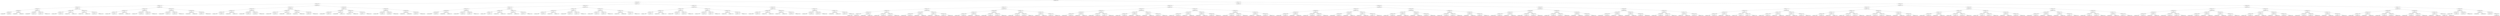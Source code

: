 digraph G{
1619034073 [label="Node{data=[4815, 4815]}"]
1619034073 -> 1808652004
1808652004 [label="Node{data=[3564, 3564]}"]
1808652004 -> 294832421
294832421 [label="Node{data=[2540, 2540]}"]
294832421 -> 1633375360
1633375360 [label="Node{data=[1327, 1327]}"]
1633375360 -> 38179269
38179269 [label="Node{data=[1005, 1005]}"]
38179269 -> 129572255
129572255 [label="Node{data=[997, 997]}"]
129572255 -> 6633388
6633388 [label="Node{data=[993, 993]}"]
6633388 -> 992054388
992054388 [label="Node{data=[991, 991]}"]
992054388 -> 232782444
232782444 [label="Node{data=[990, 990]}"]
992054388 -> 1120226221
1120226221 [label="Node{data=[992, 992]}"]
6633388 -> 1807010830
1807010830 [label="Node{data=[995, 995]}"]
1807010830 -> 1556201248
1556201248 [label="Node{data=[994, 994]}"]
1807010830 -> 775893582
775893582 [label="Node{data=[996, 996]}"]
129572255 -> 1188006919
1188006919 [label="Node{data=[1001, 1001]}"]
1188006919 -> 190245996
190245996 [label="Node{data=[999, 999]}"]
190245996 -> 1522494105
1522494105 [label="Node{data=[998, 998]}"]
190245996 -> 231055042
231055042 [label="Node{data=[1000, 1000]}"]
1188006919 -> 928023753
928023753 [label="Node{data=[1003, 1003]}"]
928023753 -> 198785987
198785987 [label="Node{data=[1002, 1002]}"]
928023753 -> 705913731
705913731 [label="Node{data=[1004, 1004]}"]
38179269 -> 184667021
184667021 [label="Node{data=[1013, 1013]}"]
184667021 -> 952393960
952393960 [label="Node{data=[1009, 1009]}"]
952393960 -> 2055291664
2055291664 [label="Node{data=[1007, 1007]}"]
2055291664 -> 1270823096
1270823096 [label="Node{data=[1006, 1006]}"]
2055291664 -> 1315426273
1315426273 [label="Node{data=[1008, 1008]}"]
952393960 -> 1438594533
1438594533 [label="Node{data=[1011, 1011]}"]
1438594533 -> 626423169
626423169 [label="Node{data=[1010, 1010]}"]
1438594533 -> 396288875
396288875 [label="Node{data=[1012, 1012]}"]
184667021 -> 1735802558
1735802558 [label="Node{data=[1049, 1049]}"]
1735802558 -> 1263153064
1263153064 [label="Node{data=[1015, 1015]}"]
1263153064 -> 1571205437
1571205437 [label="Node{data=[1014, 1014]}"]
1263153064 -> 1036227673
1036227673 [label="Node{data=[1048, 1048]}"]
1735802558 -> 1796660881
1796660881 [label="Node{data=[1051, 1051]}"]
1796660881 -> 1908116276
1908116276 [label="Node{data=[1050, 1050]}"]
1796660881 -> 427615079
427615079 [label="Node{data=[1062, 1062]}"]
1633375360 -> 943512909
943512909 [label="Node{data=[2524, 2524]}"]
943512909 -> 1694723725
1694723725 [label="Node{data=[2516, 2516]}"]
1694723725 -> 1221376818
1221376818 [label="Node{data=[2512, 2512]}"]
1221376818 -> 911548055
911548055 [label="Node{data=[1719, 1719]}"]
911548055 -> 1750956965
1750956965 [label="Node{data=[1551, 1551]}"]
911548055 -> 382998309
382998309 [label="Node{data=[2179, 2179]}"]
1221376818 -> 996944870
996944870 [label="Node{data=[2514, 2514]}"]
996944870 -> 626211770
626211770 [label="Node{data=[2513, 2513]}"]
996944870 -> 651226342
651226342 [label="Node{data=[2515, 2515]}"]
1694723725 -> 269204006
269204006 [label="Node{data=[2520, 2520]}"]
269204006 -> 1256358106
1256358106 [label="Node{data=[2518, 2518]}"]
1256358106 -> 1993403607
1993403607 [label="Node{data=[2517, 2517]}"]
1256358106 -> 1472633143
1472633143 [label="Node{data=[2519, 2519]}"]
269204006 -> 449954659
449954659 [label="Node{data=[2522, 2522]}"]
449954659 -> 1147888819
1147888819 [label="Node{data=[2521, 2521]}"]
449954659 -> 900505277
900505277 [label="Node{data=[2523, 2523]}"]
943512909 -> 1455466014
1455466014 [label="Node{data=[2532, 2532]}"]
1455466014 -> 1109306750
1109306750 [label="Node{data=[2528, 2528]}"]
1109306750 -> 1573848946
1573848946 [label="Node{data=[2526, 2526]}"]
1573848946 -> 205988608
205988608 [label="Node{data=[2525, 2525]}"]
1573848946 -> 1600427200
1600427200 [label="Node{data=[2527, 2527]}"]
1109306750 -> 1747367695
1747367695 [label="Node{data=[2530, 2530]}"]
1747367695 -> 1308088814
1308088814 [label="Node{data=[2529, 2529]}"]
1747367695 -> 2015210611
2015210611 [label="Node{data=[2531, 2531]}"]
1455466014 -> 61138212
61138212 [label="Node{data=[2536, 2536]}"]
61138212 -> 1583850640
1583850640 [label="Node{data=[2534, 2534]}"]
1583850640 -> 766258715
766258715 [label="Node{data=[2533, 2533]}"]
1583850640 -> 952590825
952590825 [label="Node{data=[2535, 2535]}"]
61138212 -> 485371408
485371408 [label="Node{data=[2538, 2538]}"]
485371408 -> 2135841337
2135841337 [label="Node{data=[2537, 2537]}"]
485371408 -> 870219581
870219581 [label="Node{data=[2539, 2539]}"]
294832421 -> 806721670
806721670 [label="Node{data=[2891, 2891]}"]
806721670 -> 1567010362
1567010362 [label="Node{data=[2875, 2875]}"]
1567010362 -> 1358215229
1358215229 [label="Node{data=[2548, 2548]}"]
1358215229 -> 269685385
269685385 [label="Node{data=[2544, 2544]}"]
269685385 -> 207514021
207514021 [label="Node{data=[2542, 2542]}"]
207514021 -> 1688277354
1688277354 [label="Node{data=[2541, 2541]}"]
207514021 -> 299989139
299989139 [label="Node{data=[2543, 2543]}"]
269685385 -> 435070844
435070844 [label="Node{data=[2546, 2546]}"]
435070844 -> 1719854757
1719854757 [label="Node{data=[2545, 2545]}"]
435070844 -> 180654430
180654430 [label="Node{data=[2547, 2547]}"]
1358215229 -> 284902773
284902773 [label="Node{data=[2552, 2552]}"]
284902773 -> 2093139281
2093139281 [label="Node{data=[2550, 2550]}"]
2093139281 -> 226800546
226800546 [label="Node{data=[2549, 2549]}"]
2093139281 -> 593792301
593792301 [label="Node{data=[2551, 2551]}"]
284902773 -> 1778300121
1778300121 [label="Node{data=[2554, 2554]}"]
1778300121 -> 58465530
58465530 [label="Node{data=[2553, 2553]}"]
1778300121 -> 734897812
734897812 [label="Node{data=[2555, 2555]}"]
1567010362 -> 751262501
751262501 [label="Node{data=[2883, 2883]}"]
751262501 -> 805530136
805530136 [label="Node{data=[2879, 2879]}"]
805530136 -> 1400585006
1400585006 [label="Node{data=[2877, 2877]}"]
1400585006 -> 356835027
356835027 [label="Node{data=[2876, 2876]}"]
1400585006 -> 63746349
63746349 [label="Node{data=[2878, 2878]}"]
805530136 -> 682907878
682907878 [label="Node{data=[2881, 2881]}"]
682907878 -> 572302485
572302485 [label="Node{data=[2880, 2880]}"]
682907878 -> 295519299
295519299 [label="Node{data=[2882, 2882]}"]
751262501 -> 2000603780
2000603780 [label="Node{data=[2887, 2887]}"]
2000603780 -> 2101862381
2101862381 [label="Node{data=[2885, 2885]}"]
2101862381 -> 976807132
976807132 [label="Node{data=[2884, 2884]}"]
2101862381 -> 1107034244
1107034244 [label="Node{data=[2886, 2886]}"]
2000603780 -> 1075284181
1075284181 [label="Node{data=[2889, 2889]}"]
1075284181 -> 65838989
65838989 [label="Node{data=[2888, 2888]}"]
1075284181 -> 2114950440
2114950440 [label="Node{data=[2890, 2890]}"]
806721670 -> 1599488589
1599488589 [label="Node{data=[2966, 2966]}"]
1599488589 -> 595273810
595273810 [label="Node{data=[2912, 2912]}"]
595273810 -> 1150081863
1150081863 [label="Node{data=[2908, 2908]}"]
1150081863 -> 1177067563
1177067563 [label="Node{data=[2906, 2906]}"]
1177067563 -> 721536649
721536649 [label="Node{data=[2905, 2905]}"]
1177067563 -> 1363296771
1363296771 [label="Node{data=[2907, 2907]}"]
1150081863 -> 1932983695
1932983695 [label="Node{data=[2910, 2910]}"]
1932983695 -> 1880891962
1880891962 [label="Node{data=[2909, 2909]}"]
1932983695 -> 1426888510
1426888510 [label="Node{data=[2911, 2911]}"]
595273810 -> 371037638
371037638 [label="Node{data=[2916, 2916]}"]
371037638 -> 1375979535
1375979535 [label="Node{data=[2914, 2914]}"]
1375979535 -> 1134505351
1134505351 [label="Node{data=[2913, 2913]}"]
1375979535 -> 1914435501
1914435501 [label="Node{data=[2915, 2915]}"]
371037638 -> 139653005
139653005 [label="Node{data=[2918, 2918]}"]
139653005 -> 1155337528
1155337528 [label="Node{data=[2917, 2917]}"]
139653005 -> 2123686705
2123686705 [label="Node{data=[2919, 2919]}"]
1599488589 -> 1402979793
1402979793 [label="Node{data=[3556, 3556]}"]
1402979793 -> 1286497960
1286497960 [label="Node{data=[3552, 3552]}"]
1286497960 -> 1622546120
1622546120 [label="Node{data=[3550, 3550]}"]
1622546120 -> 962784388
962784388 [label="Node{data=[3519, 3519]}"]
1622546120 -> 343803700
343803700 [label="Node{data=[3551, 3551]}"]
1286497960 -> 735754293
735754293 [label="Node{data=[3554, 3554]}"]
735754293 -> 2072701904
2072701904 [label="Node{data=[3553, 3553]}"]
735754293 -> 1428303593
1428303593 [label="Node{data=[3555, 3555]}"]
1402979793 -> 830592222
830592222 [label="Node{data=[3560, 3560]}"]
830592222 -> 1332009419
1332009419 [label="Node{data=[3558, 3558]}"]
1332009419 -> 1671200668
1671200668 [label="Node{data=[3557, 3557]}"]
1332009419 -> 655183968
655183968 [label="Node{data=[3559, 3559]}"]
830592222 -> 404051835
404051835 [label="Node{data=[3562, 3562]}"]
404051835 -> 1901494067
1901494067 [label="Node{data=[3561, 3561]}"]
404051835 -> 1899404826
1899404826 [label="Node{data=[3563, 3563]}"]
1808652004 -> 1022713356
1022713356 [label="Node{data=[4720, 4720]}"]
1022713356 -> 250177638
250177638 [label="Node{data=[4135, 4135]}"]
250177638 -> 1275339119
1275339119 [label="Node{data=[4119, 4119]}"]
1275339119 -> 159883451
159883451 [label="Node{data=[3572, 3572]}"]
159883451 -> 529832633
529832633 [label="Node{data=[3568, 3568]}"]
529832633 -> 1518037877
1518037877 [label="Node{data=[3566, 3566]}"]
1518037877 -> 924399116
924399116 [label="Node{data=[3565, 3565]}"]
1518037877 -> 61852204
61852204 [label="Node{data=[3567, 3567]}"]
529832633 -> 945150386
945150386 [label="Node{data=[3570, 3570]}"]
945150386 -> 972303630
972303630 [label="Node{data=[3569, 3569]}"]
945150386 -> 1201919338
1201919338 [label="Node{data=[3571, 3571]}"]
159883451 -> 975214872
975214872 [label="Node{data=[3576, 3576]}"]
975214872 -> 749625255
749625255 [label="Node{data=[3574, 3574]}"]
749625255 -> 883592033
883592033 [label="Node{data=[3573, 3573]}"]
749625255 -> 1836777499
1836777499 [label="Node{data=[3575, 3575]}"]
975214872 -> 1395502325
1395502325 [label="Node{data=[3685, 3685]}"]
1395502325 -> 228627024
228627024 [label="Node{data=[3577, 3577]}"]
1395502325 -> 1831989510
1831989510 [label="Node{data=[4118, 4118]}"]
1275339119 -> 1484738403
1484738403 [label="Node{data=[4127, 4127]}"]
1484738403 -> 1712003741
1712003741 [label="Node{data=[4123, 4123]}"]
1712003741 -> 1873815070
1873815070 [label="Node{data=[4121, 4121]}"]
1873815070 -> 225137455
225137455 [label="Node{data=[4120, 4120]}"]
1873815070 -> 793575862
793575862 [label="Node{data=[4122, 4122]}"]
1712003741 -> 288106800
288106800 [label="Node{data=[4125, 4125]}"]
288106800 -> 2135059933
2135059933 [label="Node{data=[4124, 4124]}"]
288106800 -> 686275377
686275377 [label="Node{data=[4126, 4126]}"]
1484738403 -> 1876971306
1876971306 [label="Node{data=[4131, 4131]}"]
1876971306 -> 527797839
527797839 [label="Node{data=[4129, 4129]}"]
527797839 -> 1932866809
1932866809 [label="Node{data=[4128, 4128]}"]
527797839 -> 1713252253
1713252253 [label="Node{data=[4130, 4130]}"]
1876971306 -> 199933291
199933291 [label="Node{data=[4133, 4133]}"]
199933291 -> 954097071
954097071 [label="Node{data=[4132, 4132]}"]
199933291 -> 1645618353
1645618353 [label="Node{data=[4134, 4134]}"]
250177638 -> 1965282721
1965282721 [label="Node{data=[4215, 4215]}"]
1965282721 -> 737947531
737947531 [label="Node{data=[4191, 4191]}"]
737947531 -> 1636121726
1636121726 [label="Node{data=[4139, 4139]}"]
1636121726 -> 853913427
853913427 [label="Node{data=[4137, 4137]}"]
853913427 -> 1501624947
1501624947 [label="Node{data=[4136, 4136]}"]
853913427 -> 332011199
332011199 [label="Node{data=[4138, 4138]}"]
1636121726 -> 1541717620
1541717620 [label="Node{data=[4141, 4141]}"]
1541717620 -> 1147411820
1147411820 [label="Node{data=[4140, 4140]}"]
1541717620 -> 451486961
451486961 [label="Node{data=[4142, 4142]}"]
737947531 -> 1507174141
1507174141 [label="Node{data=[4211, 4211]}"]
1507174141 -> 666678445
666678445 [label="Node{data=[4209, 4209]}"]
666678445 -> 1129796171
1129796171 [label="Node{data=[4208, 4208]}"]
666678445 -> 273295484
273295484 [label="Node{data=[4210, 4210]}"]
1507174141 -> 1692174022
1692174022 [label="Node{data=[4213, 4213]}"]
1692174022 -> 646401836
646401836 [label="Node{data=[4212, 4212]}"]
1692174022 -> 1597736125
1597736125 [label="Node{data=[4214, 4214]}"]
1965282721 -> 510873326
510873326 [label="Node{data=[4223, 4223]}"]
510873326 -> 504959312
504959312 [label="Node{data=[4219, 4219]}"]
504959312 -> 50058128
50058128 [label="Node{data=[4217, 4217]}"]
50058128 -> 23507230
23507230 [label="Node{data=[4216, 4216]}"]
50058128 -> 98995170
98995170 [label="Node{data=[4218, 4218]}"]
504959312 -> 1394842015
1394842015 [label="Node{data=[4221, 4221]}"]
1394842015 -> 253278008
253278008 [label="Node{data=[4220, 4220]}"]
1394842015 -> 1002572164
1002572164 [label="Node{data=[4222, 4222]}"]
510873326 -> 181025925
181025925 [label="Node{data=[4716, 4716]}"]
181025925 -> 1173009186
1173009186 [label="Node{data=[4225, 4225]}"]
1173009186 -> 251755984
251755984 [label="Node{data=[4224, 4224]}"]
1173009186 -> 606391197
606391197 [label="Node{data=[4656, 4656]}"]
181025925 -> 2136077704
2136077704 [label="Node{data=[4718, 4718]}"]
2136077704 -> 1873947363
1873947363 [label="Node{data=[4717, 4717]}"]
2136077704 -> 1809392952
1809392952 [label="Node{data=[4719, 4719]}"]
1022713356 -> 1772319741
1772319741 [label="Node{data=[4782, 4782]}"]
1772319741 -> 430847732
430847732 [label="Node{data=[4736, 4736]}"]
430847732 -> 1731588624
1731588624 [label="Node{data=[4728, 4728]}"]
1731588624 -> 1164442411
1164442411 [label="Node{data=[4724, 4724]}"]
1164442411 -> 925455585
925455585 [label="Node{data=[4722, 4722]}"]
925455585 -> 1608047974
1608047974 [label="Node{data=[4721, 4721]}"]
925455585 -> 389353983
389353983 [label="Node{data=[4723, 4723]}"]
1164442411 -> 1844518545
1844518545 [label="Node{data=[4726, 4726]}"]
1844518545 -> 268620178
268620178 [label="Node{data=[4725, 4725]}"]
1844518545 -> 153623833
153623833 [label="Node{data=[4727, 4727]}"]
1731588624 -> 917331754
917331754 [label="Node{data=[4732, 4732]}"]
917331754 -> 1405999864
1405999864 [label="Node{data=[4730, 4730]}"]
1405999864 -> 1438977874
1438977874 [label="Node{data=[4729, 4729]}"]
1405999864 -> 483135526
483135526 [label="Node{data=[4731, 4731]}"]
917331754 -> 1078220954
1078220954 [label="Node{data=[4734, 4734]}"]
1078220954 -> 2112049264
2112049264 [label="Node{data=[4733, 4733]}"]
1078220954 -> 2191105
2191105 [label="Node{data=[4735, 4735]}"]
430847732 -> 2089816579
2089816579 [label="Node{data=[4744, 4744]}"]
2089816579 -> 510793091
510793091 [label="Node{data=[4740, 4740]}"]
510793091 -> 2046142189
2046142189 [label="Node{data=[4738, 4738]}"]
2046142189 -> 1915193269
1915193269 [label="Node{data=[4737, 4737]}"]
2046142189 -> 249267192
249267192 [label="Node{data=[4739, 4739]}"]
510793091 -> 9126317
9126317 [label="Node{data=[4742, 4742]}"]
9126317 -> 1411206559
1411206559 [label="Node{data=[4741, 4741]}"]
9126317 -> 441021062
441021062 [label="Node{data=[4743, 4743]}"]
2089816579 -> 1222637172
1222637172 [label="Node{data=[4748, 4748]}"]
1222637172 -> 302207211
302207211 [label="Node{data=[4746, 4746]}"]
302207211 -> 751605377
751605377 [label="Node{data=[4745, 4745]}"]
302207211 -> 2101353692
2101353692 [label="Node{data=[4747, 4747]}"]
1222637172 -> 1251686742
1251686742 [label="Node{data=[4780, 4780]}"]
1251686742 -> 1108851942
1108851942 [label="Node{data=[4749, 4749]}"]
1251686742 -> 178737851
178737851 [label="Node{data=[4781, 4781]}"]
1772319741 -> 2013010383
2013010383 [label="Node{data=[4799, 4799]}"]
2013010383 -> 1681838063
1681838063 [label="Node{data=[4790, 4790]}"]
1681838063 -> 456240898
456240898 [label="Node{data=[4786, 4786]}"]
456240898 -> 733156437
733156437 [label="Node{data=[4784, 4784]}"]
733156437 -> 1008095885
1008095885 [label="Node{data=[4783, 4783]}"]
733156437 -> 776315735
776315735 [label="Node{data=[4785, 4785]}"]
456240898 -> 949637154
949637154 [label="Node{data=[4788, 4788]}"]
949637154 -> 196668120
196668120 [label="Node{data=[4787, 4787]}"]
949637154 -> 95699736
95699736 [label="Node{data=[4789, 4789]}"]
1681838063 -> 115869666
115869666 [label="Node{data=[4795, 4795]}"]
115869666 -> 1821989981
1821989981 [label="Node{data=[4793, 4793]}"]
1821989981 -> 540775740
540775740 [label="Node{data=[4791, 4791]}"]
1821989981 -> 120635040
120635040 [label="Node{data=[4794, 4794]}"]
115869666 -> 1101098675
1101098675 [label="Node{data=[4797, 4797]}"]
1101098675 -> 1736227182
1736227182 [label="Node{data=[4796, 4796]}"]
1101098675 -> 454185672
454185672 [label="Node{data=[4798, 4798]}"]
2013010383 -> 433404596
433404596 [label="Node{data=[4807, 4807]}"]
433404596 -> 1405815755
1405815755 [label="Node{data=[4803, 4803]}"]
1405815755 -> 1375633173
1375633173 [label="Node{data=[4801, 4801]}"]
1375633173 -> 1483994096
1483994096 [label="Node{data=[4800, 4800]}"]
1375633173 -> 1749250768
1749250768 [label="Node{data=[4802, 4802]}"]
1405815755 -> 1675471168
1675471168 [label="Node{data=[4805, 4805]}"]
1675471168 -> 1106863353
1106863353 [label="Node{data=[4804, 4804]}"]
1675471168 -> 106095429
106095429 [label="Node{data=[4806, 4806]}"]
433404596 -> 1970590893
1970590893 [label="Node{data=[4811, 4811]}"]
1970590893 -> 2079188202
2079188202 [label="Node{data=[4809, 4809]}"]
2079188202 -> 1899600322
1899600322 [label="Node{data=[4808, 4808]}"]
2079188202 -> 1616909419
1616909419 [label="Node{data=[4810, 4810]}"]
1970590893 -> 862090614
862090614 [label="Node{data=[4813, 4813]}"]
862090614 -> 666639684
666639684 [label="Node{data=[4812, 4812]}"]
862090614 -> 452360184
452360184 [label="Node{data=[4814, 4814]}"]
1619034073 -> 2052455297
2052455297 [label="Node{data=[7461, 7461]}"]
2052455297 -> 1513945208
1513945208 [label="Node{data=[5248, 5248]}"]
1513945208 -> 489523270
489523270 [label="Node{data=[4879, 4879]}"]
489523270 -> 885876140
885876140 [label="Node{data=[4847, 4847]}"]
885876140 -> 1636899143
1636899143 [label="Node{data=[4831, 4831]}"]
1636899143 -> 1548993077
1548993077 [label="Node{data=[4823, 4823]}"]
1548993077 -> 768413249
768413249 [label="Node{data=[4819, 4819]}"]
768413249 -> 1920134737
1920134737 [label="Node{data=[4817, 4817]}"]
1920134737 -> 457218681
457218681 [label="Node{data=[4816, 4816]}"]
1920134737 -> 1497411918
1497411918 [label="Node{data=[4818, 4818]}"]
768413249 -> 481952545
481952545 [label="Node{data=[4821, 4821]}"]
481952545 -> 2036295297
2036295297 [label="Node{data=[4820, 4820]}"]
481952545 -> 1725151361
1725151361 [label="Node{data=[4822, 4822]}"]
1548993077 -> 977645524
977645524 [label="Node{data=[4827, 4827]}"]
977645524 -> 1982468278
1982468278 [label="Node{data=[4825, 4825]}"]
1982468278 -> 1950555036
1950555036 [label="Node{data=[4824, 4824]}"]
1982468278 -> 254784037
254784037 [label="Node{data=[4826, 4826]}"]
977645524 -> 411272987
411272987 [label="Node{data=[4829, 4829]}"]
411272987 -> 1040882461
1040882461 [label="Node{data=[4828, 4828]}"]
411272987 -> 1392109755
1392109755 [label="Node{data=[4830, 4830]}"]
1636899143 -> 540399195
540399195 [label="Node{data=[4839, 4839]}"]
540399195 -> 604644889
604644889 [label="Node{data=[4835, 4835]}"]
604644889 -> 1311933430
1311933430 [label="Node{data=[4833, 4833]}"]
1311933430 -> 1402148539
1402148539 [label="Node{data=[4832, 4832]}"]
1311933430 -> 1562019228
1562019228 [label="Node{data=[4834, 4834]}"]
604644889 -> 676678344
676678344 [label="Node{data=[4837, 4837]}"]
676678344 -> 1914847495
1914847495 [label="Node{data=[4836, 4836]}"]
676678344 -> 961525558
961525558 [label="Node{data=[4838, 4838]}"]
540399195 -> 812708838
812708838 [label="Node{data=[4843, 4843]}"]
812708838 -> 846326826
846326826 [label="Node{data=[4841, 4841]}"]
846326826 -> 1388030234
1388030234 [label="Node{data=[4840, 4840]}"]
846326826 -> 378098300
378098300 [label="Node{data=[4842, 4842]}"]
812708838 -> 558984328
558984328 [label="Node{data=[4845, 4845]}"]
558984328 -> 477942836
477942836 [label="Node{data=[4844, 4844]}"]
558984328 -> 318787032
318787032 [label="Node{data=[4846, 4846]}"]
885876140 -> 1338435446
1338435446 [label="Node{data=[4863, 4863]}"]
1338435446 -> 1708779306
1708779306 [label="Node{data=[4855, 4855]}"]
1708779306 -> 528372433
528372433 [label="Node{data=[4851, 4851]}"]
528372433 -> 234988139
234988139 [label="Node{data=[4849, 4849]}"]
234988139 -> 1979980170
1979980170 [label="Node{data=[4848, 4848]}"]
234988139 -> 1557020887
1557020887 [label="Node{data=[4850, 4850]}"]
528372433 -> 827029829
827029829 [label="Node{data=[4853, 4853]}"]
827029829 -> 853186557
853186557 [label="Node{data=[4852, 4852]}"]
827029829 -> 1682178149
1682178149 [label="Node{data=[4854, 4854]}"]
1708779306 -> 1252142274
1252142274 [label="Node{data=[4859, 4859]}"]
1252142274 -> 541713794
541713794 [label="Node{data=[4857, 4857]}"]
541713794 -> 1179314953
1179314953 [label="Node{data=[4856, 4856]}"]
541713794 -> 46767245
46767245 [label="Node{data=[4858, 4858]}"]
1252142274 -> 1507222570
1507222570 [label="Node{data=[4861, 4861]}"]
1507222570 -> 912060263
912060263 [label="Node{data=[4860, 4860]}"]
1507222570 -> 668948486
668948486 [label="Node{data=[4862, 4862]}"]
1338435446 -> 1773966724
1773966724 [label="Node{data=[4871, 4871]}"]
1773966724 -> 52513709
52513709 [label="Node{data=[4867, 4867]}"]
52513709 -> 1389865849
1389865849 [label="Node{data=[4865, 4865]}"]
1389865849 -> 261477965
261477965 [label="Node{data=[4864, 4864]}"]
1389865849 -> 42496654
42496654 [label="Node{data=[4866, 4866]}"]
52513709 -> 192752977
192752977 [label="Node{data=[4869, 4869]}"]
192752977 -> 1679741732
1679741732 [label="Node{data=[4868, 4868]}"]
192752977 -> 1167607380
1167607380 [label="Node{data=[4870, 4870]}"]
1773966724 -> 80035947
80035947 [label="Node{data=[4875, 4875]}"]
80035947 -> 1722868231
1722868231 [label="Node{data=[4873, 4873]}"]
1722868231 -> 1957005830
1957005830 [label="Node{data=[4872, 4872]}"]
1722868231 -> 1929955360
1929955360 [label="Node{data=[4874, 4874]}"]
80035947 -> 1566578738
1566578738 [label="Node{data=[4877, 4877]}"]
1566578738 -> 1017215299
1017215299 [label="Node{data=[4876, 4876]}"]
1566578738 -> 1678516587
1678516587 [label="Node{data=[4878, 4878]}"]
489523270 -> 1366342658
1366342658 [label="Node{data=[5216, 5216]}"]
1366342658 -> 202149782
202149782 [label="Node{data=[5200, 5200]}"]
202149782 -> 1003521077
1003521077 [label="Node{data=[5192, 5192]}"]
1003521077 -> 1045622109
1045622109 [label="Node{data=[5099, 5099]}"]
1045622109 -> 1788270137
1788270137 [label="Node{data=[4881, 4881]}"]
1788270137 -> 42898626
42898626 [label="Node{data=[4880, 4880]}"]
1788270137 -> 1027623306
1027623306 [label="Node{data=[4882, 4882]}"]
1045622109 -> 349270906
349270906 [label="Node{data=[5190, 5190]}"]
349270906 -> 1210734791
1210734791 [label="Node{data=[5109, 5109]}"]
349270906 -> 1047854468
1047854468 [label="Node{data=[5191, 5191]}"]
1003521077 -> 21491673
21491673 [label="Node{data=[5196, 5196]}"]
21491673 -> 504497704
504497704 [label="Node{data=[5194, 5194]}"]
504497704 -> 82086221
82086221 [label="Node{data=[5193, 5193]}"]
504497704 -> 501599368
501599368 [label="Node{data=[5195, 5195]}"]
21491673 -> 602063306
602063306 [label="Node{data=[5198, 5198]}"]
602063306 -> 760197336
760197336 [label="Node{data=[5197, 5197]}"]
602063306 -> 230816477
230816477 [label="Node{data=[5199, 5199]}"]
202149782 -> 1056175713
1056175713 [label="Node{data=[5208, 5208]}"]
1056175713 -> 195730660
195730660 [label="Node{data=[5204, 5204]}"]
195730660 -> 1530078265
1530078265 [label="Node{data=[5202, 5202]}"]
1530078265 -> 1495673488
1495673488 [label="Node{data=[5201, 5201]}"]
1530078265 -> 2017959723
2017959723 [label="Node{data=[5203, 5203]}"]
195730660 -> 659906939
659906939 [label="Node{data=[5206, 5206]}"]
659906939 -> 1703254852
1703254852 [label="Node{data=[5205, 5205]}"]
659906939 -> 228548558
228548558 [label="Node{data=[5207, 5207]}"]
1056175713 -> 1231370129
1231370129 [label="Node{data=[5212, 5212]}"]
1231370129 -> 1169672575
1169672575 [label="Node{data=[5210, 5210]}"]
1169672575 -> 203498806
203498806 [label="Node{data=[5209, 5209]}"]
1169672575 -> 2067233363
2067233363 [label="Node{data=[5211, 5211]}"]
1231370129 -> 453903131
453903131 [label="Node{data=[5214, 5214]}"]
453903131 -> 1611255092
1611255092 [label="Node{data=[5213, 5213]}"]
453903131 -> 1703169174
1703169174 [label="Node{data=[5215, 5215]}"]
1366342658 -> 622938007
622938007 [label="Node{data=[5232, 5232]}"]
622938007 -> 1314688755
1314688755 [label="Node{data=[5224, 5224]}"]
1314688755 -> 1620216417
1620216417 [label="Node{data=[5220, 5220]}"]
1620216417 -> 657820185
657820185 [label="Node{data=[5218, 5218]}"]
657820185 -> 134708375
134708375 [label="Node{data=[5217, 5217]}"]
657820185 -> 579227762
579227762 [label="Node{data=[5219, 5219]}"]
1620216417 -> 1446188993
1446188993 [label="Node{data=[5222, 5222]}"]
1446188993 -> 1566390876
1566390876 [label="Node{data=[5221, 5221]}"]
1446188993 -> 1846351524
1846351524 [label="Node{data=[5223, 5223]}"]
1314688755 -> 2115555031
2115555031 [label="Node{data=[5228, 5228]}"]
2115555031 -> 811287498
811287498 [label="Node{data=[5226, 5226]}"]
811287498 -> 73404487
73404487 [label="Node{data=[5225, 5225]}"]
811287498 -> 39751257
39751257 [label="Node{data=[5227, 5227]}"]
2115555031 -> 973641395
973641395 [label="Node{data=[5230, 5230]}"]
973641395 -> 1353172779
1353172779 [label="Node{data=[5229, 5229]}"]
973641395 -> 1421940560
1421940560 [label="Node{data=[5231, 5231]}"]
622938007 -> 572225495
572225495 [label="Node{data=[5240, 5240]}"]
572225495 -> 1557712937
1557712937 [label="Node{data=[5236, 5236]}"]
1557712937 -> 849922566
849922566 [label="Node{data=[5234, 5234]}"]
849922566 -> 1854873748
1854873748 [label="Node{data=[5233, 5233]}"]
849922566 -> 391333725
391333725 [label="Node{data=[5235, 5235]}"]
1557712937 -> 219186182
219186182 [label="Node{data=[5238, 5238]}"]
219186182 -> 2040301400
2040301400 [label="Node{data=[5237, 5237]}"]
219186182 -> 1845527423
1845527423 [label="Node{data=[5239, 5239]}"]
572225495 -> 1675905101
1675905101 [label="Node{data=[5244, 5244]}"]
1675905101 -> 1784533123
1784533123 [label="Node{data=[5242, 5242]}"]
1784533123 -> 2003188951
2003188951 [label="Node{data=[5241, 5241]}"]
1784533123 -> 488063551
488063551 [label="Node{data=[5243, 5243]}"]
1675905101 -> 1550899184
1550899184 [label="Node{data=[5246, 5246]}"]
1550899184 -> 1479396661
1479396661 [label="Node{data=[5245, 5245]}"]
1550899184 -> 510382691
510382691 [label="Node{data=[5247, 5247]}"]
1513945208 -> 961178923
961178923 [label="Node{data=[5312, 5312]}"]
961178923 -> 1667232421
1667232421 [label="Node{data=[5280, 5280]}"]
1667232421 -> 1437454238
1437454238 [label="Node{data=[5264, 5264]}"]
1437454238 -> 353761154
353761154 [label="Node{data=[5256, 5256]}"]
353761154 -> 2136793918
2136793918 [label="Node{data=[5252, 5252]}"]
2136793918 -> 1670053034
1670053034 [label="Node{data=[5250, 5250]}"]
1670053034 -> 1482694266
1482694266 [label="Node{data=[5249, 5249]}"]
1670053034 -> 1651727123
1651727123 [label="Node{data=[5251, 5251]}"]
2136793918 -> 2058228080
2058228080 [label="Node{data=[5254, 5254]}"]
2058228080 -> 1324735779
1324735779 [label="Node{data=[5253, 5253]}"]
2058228080 -> 373197129
373197129 [label="Node{data=[5255, 5255]}"]
353761154 -> 1861083998
1861083998 [label="Node{data=[5260, 5260]}"]
1861083998 -> 1690458722
1690458722 [label="Node{data=[5258, 5258]}"]
1690458722 -> 71208732
71208732 [label="Node{data=[5257, 5257]}"]
1690458722 -> 1722296851
1722296851 [label="Node{data=[5259, 5259]}"]
1861083998 -> 1734263435
1734263435 [label="Node{data=[5262, 5262]}"]
1734263435 -> 288986440
288986440 [label="Node{data=[5261, 5261]}"]
1734263435 -> 1628421660
1628421660 [label="Node{data=[5263, 5263]}"]
1437454238 -> 1188100252
1188100252 [label="Node{data=[5272, 5272]}"]
1188100252 -> 1460346967
1460346967 [label="Node{data=[5268, 5268]}"]
1460346967 -> 172325931
172325931 [label="Node{data=[5266, 5266]}"]
172325931 -> 380034081
380034081 [label="Node{data=[5265, 5265]}"]
172325931 -> 1467208305
1467208305 [label="Node{data=[5267, 5267]}"]
1460346967 -> 1509185872
1509185872 [label="Node{data=[5270, 5270]}"]
1509185872 -> 2020725345
2020725345 [label="Node{data=[5269, 5269]}"]
1509185872 -> 1477856922
1477856922 [label="Node{data=[5271, 5271]}"]
1188100252 -> 297795507
297795507 [label="Node{data=[5276, 5276]}"]
297795507 -> 1786386957
1786386957 [label="Node{data=[5274, 5274]}"]
1786386957 -> 476987385
476987385 [label="Node{data=[5273, 5273]}"]
1786386957 -> 1994834032
1994834032 [label="Node{data=[5275, 5275]}"]
297795507 -> 407567224
407567224 [label="Node{data=[5278, 5278]}"]
407567224 -> 584720398
584720398 [label="Node{data=[5277, 5277]}"]
407567224 -> 1327907419
1327907419 [label="Node{data=[5279, 5279]}"]
1667232421 -> 251915919
251915919 [label="Node{data=[5296, 5296]}"]
251915919 -> 1088247084
1088247084 [label="Node{data=[5288, 5288]}"]
1088247084 -> 871679849
871679849 [label="Node{data=[5284, 5284]}"]
871679849 -> 1321037782
1321037782 [label="Node{data=[5282, 5282]}"]
1321037782 -> 1582991128
1582991128 [label="Node{data=[5281, 5281]}"]
1321037782 -> 1946475978
1946475978 [label="Node{data=[5283, 5283]}"]
871679849 -> 1633584044
1633584044 [label="Node{data=[5286, 5286]}"]
1633584044 -> 1144558478
1144558478 [label="Node{data=[5285, 5285]}"]
1633584044 -> 1313910358
1313910358 [label="Node{data=[5287, 5287]}"]
1088247084 -> 476631259
476631259 [label="Node{data=[5292, 5292]}"]
476631259 -> 163476249
163476249 [label="Node{data=[5290, 5290]}"]
163476249 -> 152708419
152708419 [label="Node{data=[5289, 5289]}"]
163476249 -> 1114834984
1114834984 [label="Node{data=[5291, 5291]}"]
476631259 -> 415758005
415758005 [label="Node{data=[5294, 5294]}"]
415758005 -> 1654355983
1654355983 [label="Node{data=[5293, 5293]}"]
415758005 -> 989030690
989030690 [label="Node{data=[5295, 5295]}"]
251915919 -> 1620771868
1620771868 [label="Node{data=[5304, 5304]}"]
1620771868 -> 1196307684
1196307684 [label="Node{data=[5300, 5300]}"]
1196307684 -> 2116839170
2116839170 [label="Node{data=[5298, 5298]}"]
2116839170 -> 1605872540
1605872540 [label="Node{data=[5297, 5297]}"]
2116839170 -> 1731526546
1731526546 [label="Node{data=[5299, 5299]}"]
1196307684 -> 1374359172
1374359172 [label="Node{data=[5302, 5302]}"]
1374359172 -> 1289906124
1289906124 [label="Node{data=[5301, 5301]}"]
1374359172 -> 787205767
787205767 [label="Node{data=[5303, 5303]}"]
1620771868 -> 1860402343
1860402343 [label="Node{data=[5308, 5308]}"]
1860402343 -> 1735770321
1735770321 [label="Node{data=[5306, 5306]}"]
1735770321 -> 955652084
955652084 [label="Node{data=[5305, 5305]}"]
1735770321 -> 1218017691
1218017691 [label="Node{data=[5307, 5307]}"]
1860402343 -> 1038754411
1038754411 [label="Node{data=[5310, 5310]}"]
1038754411 -> 1951403599
1951403599 [label="Node{data=[5309, 5309]}"]
1038754411 -> 2089942662
2089942662 [label="Node{data=[5311, 5311]}"]
961178923 -> 2143753518
2143753518 [label="Node{data=[5942, 5942]}"]
2143753518 -> 332564935
332564935 [label="Node{data=[5926, 5926]}"]
332564935 -> 1728372612
1728372612 [label="Node{data=[5859, 5859]}"]
1728372612 -> 336750636
336750636 [label="Node{data=[5316, 5316]}"]
336750636 -> 1404793317
1404793317 [label="Node{data=[5314, 5314]}"]
1404793317 -> 1419794148
1419794148 [label="Node{data=[5313, 5313]}"]
1404793317 -> 362367755
362367755 [label="Node{data=[5315, 5315]}"]
336750636 -> 315429532
315429532 [label="Node{data=[5406, 5406]}"]
315429532 -> 443645305
443645305 [label="Node{data=[5318, 5318]}"]
315429532 -> 1286606757
1286606757 [label="Node{data=[5736, 5736]}"]
1728372612 -> 330224683
330224683 [label="Node{data=[5922, 5922]}"]
330224683 -> 1770876208
1770876208 [label="Node{data=[5920, 5920]}"]
1770876208 -> 2013683661
2013683661 [label="Node{data=[5919, 5919]}"]
1770876208 -> 872917583
872917583 [label="Node{data=[5921, 5921]}"]
330224683 -> 1374498664
1374498664 [label="Node{data=[5924, 5924]}"]
1374498664 -> 1401633928
1401633928 [label="Node{data=[5923, 5923]}"]
1374498664 -> 431618307
431618307 [label="Node{data=[5925, 5925]}"]
332564935 -> 283471273
283471273 [label="Node{data=[5934, 5934]}"]
283471273 -> 684426930
684426930 [label="Node{data=[5930, 5930]}"]
684426930 -> 581865567
581865567 [label="Node{data=[5928, 5928]}"]
581865567 -> 1955136744
1955136744 [label="Node{data=[5927, 5927]}"]
581865567 -> 1337632757
1337632757 [label="Node{data=[5929, 5929]}"]
684426930 -> 993023654
993023654 [label="Node{data=[5932, 5932]}"]
993023654 -> 1833567735
1833567735 [label="Node{data=[5931, 5931]}"]
993023654 -> 1373172466
1373172466 [label="Node{data=[5933, 5933]}"]
283471273 -> 1262969395
1262969395 [label="Node{data=[5938, 5938]}"]
1262969395 -> 1929091227
1929091227 [label="Node{data=[5936, 5936]}"]
1929091227 -> 1327718030
1327718030 [label="Node{data=[5935, 5935]}"]
1929091227 -> 1501199098
1501199098 [label="Node{data=[5937, 5937]}"]
1262969395 -> 702340380
702340380 [label="Node{data=[5940, 5940]}"]
702340380 -> 130922492
130922492 [label="Node{data=[5939, 5939]}"]
702340380 -> 1380933285
1380933285 [label="Node{data=[5941, 5941]}"]
2143753518 -> 1483228092
1483228092 [label="Node{data=[6366, 6366]}"]
1483228092 -> 387137936
387137936 [label="Node{data=[6358, 6358]}"]
387137936 -> 2106287833
2106287833 [label="Node{data=[5946, 5946]}"]
2106287833 -> 1436136891
1436136891 [label="Node{data=[5944, 5944]}"]
1436136891 -> 1341548823
1341548823 [label="Node{data=[5943, 5943]}"]
1436136891 -> 1113898680
1113898680 [label="Node{data=[5945, 5945]}"]
2106287833 -> 1686091139
1686091139 [label="Node{data=[5983, 5983]}"]
1686091139 -> 2094260442
2094260442 [label="Node{data=[5947, 5947]}"]
1686091139 -> 9539718
9539718 [label="Node{data=[6357, 6357]}"]
387137936 -> 1743224658
1743224658 [label="Node{data=[6362, 6362]}"]
1743224658 -> 2125274496
2125274496 [label="Node{data=[6360, 6360]}"]
2125274496 -> 488372159
488372159 [label="Node{data=[6359, 6359]}"]
2125274496 -> 293749050
293749050 [label="Node{data=[6361, 6361]}"]
1743224658 -> 1296277943
1296277943 [label="Node{data=[6364, 6364]}"]
1296277943 -> 1528099970
1528099970 [label="Node{data=[6363, 6363]}"]
1296277943 -> 426792528
426792528 [label="Node{data=[6365, 6365]}"]
1483228092 -> 444096469
444096469 [label="Node{data=[7453, 7453]}"]
444096469 -> 1248201524
1248201524 [label="Node{data=[6370, 6370]}"]
1248201524 -> 908744222
908744222 [label="Node{data=[6368, 6368]}"]
908744222 -> 770921565
770921565 [label="Node{data=[6367, 6367]}"]
908744222 -> 1974284481
1974284481 [label="Node{data=[6369, 6369]}"]
1248201524 -> 266906347
266906347 [label="Node{data=[7451, 7451]}"]
266906347 -> 1805031342
1805031342 [label="Node{data=[6371, 6371]}"]
266906347 -> 1559258941
1559258941 [label="Node{data=[7452, 7452]}"]
444096469 -> 1086811994
1086811994 [label="Node{data=[7457, 7457]}"]
1086811994 -> 171063899
171063899 [label="Node{data=[7455, 7455]}"]
171063899 -> 1430710100
1430710100 [label="Node{data=[7454, 7454]}"]
171063899 -> 181451598
181451598 [label="Node{data=[7456, 7456]}"]
1086811994 -> 1905699057
1905699057 [label="Node{data=[7459, 7459]}"]
1905699057 -> 1785570426
1785570426 [label="Node{data=[7458, 7458]}"]
1905699057 -> 150180388
150180388 [label="Node{data=[7460, 7460]}"]
2052455297 -> 133579455
133579455 [label="Node{data=[9181, 9181]}"]
133579455 -> 1138992016
1138992016 [label="Node{data=[7874, 7874]}"]
1138992016 -> 1152029154
1152029154 [label="Node{data=[7493, 7493]}"]
1152029154 -> 1356614113
1356614113 [label="Node{data=[7477, 7477]}"]
1356614113 -> 1695161087
1695161087 [label="Node{data=[7469, 7469]}"]
1695161087 -> 1001114349
1001114349 [label="Node{data=[7465, 7465]}"]
1001114349 -> 731802107
731802107 [label="Node{data=[7463, 7463]}"]
731802107 -> 431996456
431996456 [label="Node{data=[7462, 7462]}"]
731802107 -> 743936514
743936514 [label="Node{data=[7464, 7464]}"]
1001114349 -> 1238292935
1238292935 [label="Node{data=[7467, 7467]}"]
1238292935 -> 298295476
298295476 [label="Node{data=[7466, 7466]}"]
1238292935 -> 1978471002
1978471002 [label="Node{data=[7468, 7468]}"]
1695161087 -> 1698322791
1698322791 [label="Node{data=[7473, 7473]}"]
1698322791 -> 1518712038
1518712038 [label="Node{data=[7471, 7471]}"]
1518712038 -> 1986751746
1986751746 [label="Node{data=[7470, 7470]}"]
1518712038 -> 1795804759
1795804759 [label="Node{data=[7472, 7472]}"]
1698322791 -> 1548698416
1548698416 [label="Node{data=[7475, 7475]}"]
1548698416 -> 731573979
731573979 [label="Node{data=[7474, 7474]}"]
1548698416 -> 104105431
104105431 [label="Node{data=[7476, 7476]}"]
1356614113 -> 602572848
602572848 [label="Node{data=[7485, 7485]}"]
602572848 -> 93981118
93981118 [label="Node{data=[7481, 7481]}"]
93981118 -> 2030748640
2030748640 [label="Node{data=[7479, 7479]}"]
2030748640 -> 1538456363
1538456363 [label="Node{data=[7478, 7478]}"]
2030748640 -> 753816421
753816421 [label="Node{data=[7480, 7480]}"]
93981118 -> 2037147839
2037147839 [label="Node{data=[7483, 7483]}"]
2037147839 -> 1456906673
1456906673 [label="Node{data=[7482, 7482]}"]
2037147839 -> 443638755
443638755 [label="Node{data=[7484, 7484]}"]
602572848 -> 1155169971
1155169971 [label="Node{data=[7489, 7489]}"]
1155169971 -> 1583992583
1583992583 [label="Node{data=[7487, 7487]}"]
1583992583 -> 1028728402
1028728402 [label="Node{data=[7486, 7486]}"]
1583992583 -> 741225568
741225568 [label="Node{data=[7488, 7488]}"]
1155169971 -> 999749808
999749808 [label="Node{data=[7491, 7491]}"]
999749808 -> 722929970
722929970 [label="Node{data=[7490, 7490]}"]
999749808 -> 532732340
532732340 [label="Node{data=[7492, 7492]}"]
1152029154 -> 1108374296
1108374296 [label="Node{data=[7646, 7646]}"]
1108374296 -> 1313816722
1313816722 [label="Node{data=[7512, 7512]}"]
1313816722 -> 1568841456
1568841456 [label="Node{data=[7497, 7497]}"]
1568841456 -> 1142350221
1142350221 [label="Node{data=[7495, 7495]}"]
1142350221 -> 98550436
98550436 [label="Node{data=[7494, 7494]}"]
1142350221 -> 824199517
824199517 [label="Node{data=[7496, 7496]}"]
1568841456 -> 2015110295
2015110295 [label="Node{data=[7510, 7510]}"]
2015110295 -> 192264336
192264336 [label="Node{data=[7498, 7498]}"]
2015110295 -> 1891930552
1891930552 [label="Node{data=[7511, 7511]}"]
1313816722 -> 1134384220
1134384220 [label="Node{data=[7642, 7642]}"]
1134384220 -> 1513945124
1513945124 [label="Node{data=[7628, 7628]}"]
1513945124 -> 2083220171
2083220171 [label="Node{data=[7577, 7577]}"]
1513945124 -> 674659751
674659751 [label="Node{data=[7641, 7641]}"]
1134384220 -> 27325257
27325257 [label="Node{data=[7644, 7644]}"]
27325257 -> 1012975233
1012975233 [label="Node{data=[7643, 7643]}"]
27325257 -> 456826612
456826612 [label="Node{data=[7645, 7645]}"]
1108374296 -> 8000369
8000369 [label="Node{data=[7654, 7654]}"]
8000369 -> 113676940
113676940 [label="Node{data=[7650, 7650]}"]
113676940 -> 1009260571
1009260571 [label="Node{data=[7648, 7648]}"]
1009260571 -> 1940581460
1940581460 [label="Node{data=[7647, 7647]}"]
1009260571 -> 597399755
597399755 [label="Node{data=[7649, 7649]}"]
113676940 -> 293285062
293285062 [label="Node{data=[7652, 7652]}"]
293285062 -> 1844381234
1844381234 [label="Node{data=[7651, 7651]}"]
293285062 -> 1224970135
1224970135 [label="Node{data=[7653, 7653]}"]
8000369 -> 908139452
908139452 [label="Node{data=[7658, 7658]}"]
908139452 -> 2129927330
2129927330 [label="Node{data=[7656, 7656]}"]
2129927330 -> 1799310296
1799310296 [label="Node{data=[7655, 7655]}"]
2129927330 -> 1041571359
1041571359 [label="Node{data=[7657, 7657]}"]
908139452 -> 14093978
14093978 [label="Node{data=[7660, 7660]}"]
14093978 -> 1587020590
1587020590 [label="Node{data=[7659, 7659]}"]
14093978 -> 1340666542
1340666542 [label="Node{data=[7661, 7661]}"]
1138992016 -> 1495001258
1495001258 [label="Node{data=[7999, 7999]}"]
1495001258 -> 1635815117
1635815117 [label="Node{data=[7909, 7909]}"]
1635815117 -> 2132762784
2132762784 [label="Node{data=[7901, 7901]}"]
2132762784 -> 2011857007
2011857007 [label="Node{data=[7897, 7897]}"]
2011857007 -> 1907517568
1907517568 [label="Node{data=[7895, 7895]}"]
1907517568 -> 346125981
346125981 [label="Node{data=[7894, 7894]}"]
1907517568 -> 280960713
280960713 [label="Node{data=[7896, 7896]}"]
2011857007 -> 863313225
863313225 [label="Node{data=[7899, 7899]}"]
863313225 -> 1365349839
1365349839 [label="Node{data=[7898, 7898]}"]
863313225 -> 1324029152
1324029152 [label="Node{data=[7900, 7900]}"]
2132762784 -> 650777250
650777250 [label="Node{data=[7905, 7905]}"]
650777250 -> 1028574311
1028574311 [label="Node{data=[7903, 7903]}"]
1028574311 -> 1625094636
1625094636 [label="Node{data=[7902, 7902]}"]
1028574311 -> 1980153091
1980153091 [label="Node{data=[7904, 7904]}"]
650777250 -> 11529827
11529827 [label="Node{data=[7907, 7907]}"]
11529827 -> 1263085541
1263085541 [label="Node{data=[7906, 7906]}"]
11529827 -> 1281205497
1281205497 [label="Node{data=[7908, 7908]}"]
1635815117 -> 267445972
267445972 [label="Node{data=[7991, 7991]}"]
267445972 -> 1892928959
1892928959 [label="Node{data=[7913, 7913]}"]
1892928959 -> 1923590735
1923590735 [label="Node{data=[7911, 7911]}"]
1923590735 -> 1400677006
1400677006 [label="Node{data=[7910, 7910]}"]
1923590735 -> 1530013811
1530013811 [label="Node{data=[7912, 7912]}"]
1892928959 -> 904050847
904050847 [label="Node{data=[7915, 7915]}"]
904050847 -> 2061011390
2061011390 [label="Node{data=[7914, 7914]}"]
904050847 -> 1275477177
1275477177 [label="Node{data=[7990, 7990]}"]
267445972 -> 104719610
104719610 [label="Node{data=[7995, 7995]}"]
104719610 -> 649827042
649827042 [label="Node{data=[7993, 7993]}"]
649827042 -> 412121842
412121842 [label="Node{data=[7992, 7992]}"]
649827042 -> 1703837357
1703837357 [label="Node{data=[7994, 7994]}"]
104719610 -> 217930962
217930962 [label="Node{data=[7997, 7997]}"]
217930962 -> 1982591789
1982591789 [label="Node{data=[7996, 7996]}"]
217930962 -> 1836531952
1836531952 [label="Node{data=[7998, 7998]}"]
1495001258 -> 2065314021
2065314021 [label="Node{data=[8015, 8015]}"]
2065314021 -> 501741720
501741720 [label="Node{data=[8007, 8007]}"]
501741720 -> 888984210
888984210 [label="Node{data=[8003, 8003]}"]
888984210 -> 1675326525
1675326525 [label="Node{data=[8001, 8001]}"]
1675326525 -> 1231875515
1231875515 [label="Node{data=[8000, 8000]}"]
1675326525 -> 1802366774
1802366774 [label="Node{data=[8002, 8002]}"]
888984210 -> 962058379
962058379 [label="Node{data=[8005, 8005]}"]
962058379 -> 18163968
18163968 [label="Node{data=[8004, 8004]}"]
962058379 -> 800722348
800722348 [label="Node{data=[8006, 8006]}"]
501741720 -> 724190002
724190002 [label="Node{data=[8011, 8011]}"]
724190002 -> 750667100
750667100 [label="Node{data=[8009, 8009]}"]
750667100 -> 80422114
80422114 [label="Node{data=[8008, 8008]}"]
750667100 -> 2078510778
2078510778 [label="Node{data=[8010, 8010]}"]
724190002 -> 36266279
36266279 [label="Node{data=[8013, 8013]}"]
36266279 -> 1558397083
1558397083 [label="Node{data=[8012, 8012]}"]
36266279 -> 30573521
30573521 [label="Node{data=[8014, 8014]}"]
2065314021 -> 1713589007
1713589007 [label="Node{data=[8023, 8023]}"]
1713589007 -> 801783477
801783477 [label="Node{data=[8019, 8019]}"]
801783477 -> 1777030223
1777030223 [label="Node{data=[8017, 8017]}"]
1777030223 -> 2092080808
2092080808 [label="Node{data=[8016, 8016]}"]
1777030223 -> 11913474
11913474 [label="Node{data=[8018, 8018]}"]
801783477 -> 2121560119
2121560119 [label="Node{data=[8021, 8021]}"]
2121560119 -> 1292769946
1292769946 [label="Node{data=[8020, 8020]}"]
2121560119 -> 622955085
622955085 [label="Node{data=[8022, 8022]}"]
1713589007 -> 200452658
200452658 [label="Node{data=[9177, 9177]}"]
200452658 -> 1457166003
1457166003 [label="Node{data=[8951, 8951]}"]
1457166003 -> 1799199800
1799199800 [label="Node{data=[8338, 8338]}"]
1457166003 -> 1114050800
1114050800 [label="Node{data=[9176, 9176]}"]
200452658 -> 1549439412
1549439412 [label="Node{data=[9179, 9179]}"]
1549439412 -> 1580727170
1580727170 [label="Node{data=[9178, 9178]}"]
1549439412 -> 1508667424
1508667424 [label="Node{data=[9180, 9180]}"]
133579455 -> 603327357
603327357 [label="Node{data=[9245, 9245]}"]
603327357 -> 732559750
732559750 [label="Node{data=[9213, 9213]}"]
732559750 -> 1252261018
1252261018 [label="Node{data=[9197, 9197]}"]
1252261018 -> 1895102622
1895102622 [label="Node{data=[9189, 9189]}"]
1895102622 -> 1665837086
1665837086 [label="Node{data=[9185, 9185]}"]
1665837086 -> 122361912
122361912 [label="Node{data=[9183, 9183]}"]
122361912 -> 1389978471
1389978471 [label="Node{data=[9182, 9182]}"]
122361912 -> 96358826
96358826 [label="Node{data=[9184, 9184]}"]
1665837086 -> 855769947
855769947 [label="Node{data=[9187, 9187]}"]
855769947 -> 1817659355
1817659355 [label="Node{data=[9186, 9186]}"]
855769947 -> 1963774829
1963774829 [label="Node{data=[9188, 9188]}"]
1895102622 -> 46727015
46727015 [label="Node{data=[9193, 9193]}"]
46727015 -> 561200318
561200318 [label="Node{data=[9191, 9191]}"]
561200318 -> 2009915092
2009915092 [label="Node{data=[9190, 9190]}"]
561200318 -> 1690893563
1690893563 [label="Node{data=[9192, 9192]}"]
46727015 -> 566105282
566105282 [label="Node{data=[9195, 9195]}"]
566105282 -> 420502151
420502151 [label="Node{data=[9194, 9194]}"]
566105282 -> 138087695
138087695 [label="Node{data=[9196, 9196]}"]
1252261018 -> 733419479
733419479 [label="Node{data=[9205, 9205]}"]
733419479 -> 2063470183
2063470183 [label="Node{data=[9201, 9201]}"]
2063470183 -> 1629595613
1629595613 [label="Node{data=[9199, 9199]}"]
1629595613 -> 824348035
824348035 [label="Node{data=[9198, 9198]}"]
1629595613 -> 582495711
582495711 [label="Node{data=[9200, 9200]}"]
2063470183 -> 683639513
683639513 [label="Node{data=[9203, 9203]}"]
683639513 -> 1154275164
1154275164 [label="Node{data=[9202, 9202]}"]
683639513 -> 1638335699
1638335699 [label="Node{data=[9204, 9204]}"]
733419479 -> 34737133
34737133 [label="Node{data=[9209, 9209]}"]
34737133 -> 1450174524
1450174524 [label="Node{data=[9207, 9207]}"]
1450174524 -> 1950069658
1950069658 [label="Node{data=[9206, 9206]}"]
1450174524 -> 769896530
769896530 [label="Node{data=[9208, 9208]}"]
34737133 -> 1060932448
1060932448 [label="Node{data=[9211, 9211]}"]
1060932448 -> 381397683
381397683 [label="Node{data=[9210, 9210]}"]
1060932448 -> 1060469917
1060469917 [label="Node{data=[9212, 9212]}"]
732559750 -> 266611209
266611209 [label="Node{data=[9229, 9229]}"]
266611209 -> 1415104286
1415104286 [label="Node{data=[9221, 9221]}"]
1415104286 -> 536674580
536674580 [label="Node{data=[9217, 9217]}"]
536674580 -> 188241890
188241890 [label="Node{data=[9215, 9215]}"]
188241890 -> 631410926
631410926 [label="Node{data=[9214, 9214]}"]
188241890 -> 936432499
936432499 [label="Node{data=[9216, 9216]}"]
536674580 -> 1079152956
1079152956 [label="Node{data=[9219, 9219]}"]
1079152956 -> 161237395
161237395 [label="Node{data=[9218, 9218]}"]
1079152956 -> 940088750
940088750 [label="Node{data=[9220, 9220]}"]
1415104286 -> 158505623
158505623 [label="Node{data=[9225, 9225]}"]
158505623 -> 1576874484
1576874484 [label="Node{data=[9223, 9223]}"]
1576874484 -> 910572297
910572297 [label="Node{data=[9222, 9222]}"]
1576874484 -> 1256142210
1256142210 [label="Node{data=[9224, 9224]}"]
158505623 -> 1474607212
1474607212 [label="Node{data=[9227, 9227]}"]
1474607212 -> 1663189493
1663189493 [label="Node{data=[9226, 9226]}"]
1474607212 -> 1690018027
1690018027 [label="Node{data=[9228, 9228]}"]
266611209 -> 1467742939
1467742939 [label="Node{data=[9237, 9237]}"]
1467742939 -> 632168320
632168320 [label="Node{data=[9233, 9233]}"]
632168320 -> 1425202985
1425202985 [label="Node{data=[9231, 9231]}"]
1425202985 -> 1844941220
1844941220 [label="Node{data=[9230, 9230]}"]
1425202985 -> 1699873763
1699873763 [label="Node{data=[9232, 9232]}"]
632168320 -> 810898134
810898134 [label="Node{data=[9235, 9235]}"]
810898134 -> 1922881634
1922881634 [label="Node{data=[9234, 9234]}"]
810898134 -> 599203108
599203108 [label="Node{data=[9236, 9236]}"]
1467742939 -> 1452232618
1452232618 [label="Node{data=[9241, 9241]}"]
1452232618 -> 1280730191
1280730191 [label="Node{data=[9239, 9239]}"]
1280730191 -> 1486748271
1486748271 [label="Node{data=[9238, 9238]}"]
1280730191 -> 1129874021
1129874021 [label="Node{data=[9240, 9240]}"]
1452232618 -> 1871079355
1871079355 [label="Node{data=[9243, 9243]}"]
1871079355 -> 269287960
269287960 [label="Node{data=[9242, 9242]}"]
1871079355 -> 661970164
661970164 [label="Node{data=[9244, 9244]}"]
603327357 -> 548940245
548940245 [label="Node{data=[9277, 9277]}"]
548940245 -> 2086611398
2086611398 [label="Node{data=[9261, 9261]}"]
2086611398 -> 79362455
79362455 [label="Node{data=[9253, 9253]}"]
79362455 -> 86509192
86509192 [label="Node{data=[9249, 9249]}"]
86509192 -> 1681875321
1681875321 [label="Node{data=[9247, 9247]}"]
1681875321 -> 1638622497
1638622497 [label="Node{data=[9246, 9246]}"]
1681875321 -> 848187074
848187074 [label="Node{data=[9248, 9248]}"]
86509192 -> 2002190941
2002190941 [label="Node{data=[9251, 9251]}"]
2002190941 -> 1761382759
1761382759 [label="Node{data=[9250, 9250]}"]
2002190941 -> 1388602164
1388602164 [label="Node{data=[9252, 9252]}"]
79362455 -> 318558192
318558192 [label="Node{data=[9257, 9257]}"]
318558192 -> 1568043544
1568043544 [label="Node{data=[9255, 9255]}"]
1568043544 -> 1359849336
1359849336 [label="Node{data=[9254, 9254]}"]
1568043544 -> 547468206
547468206 [label="Node{data=[9256, 9256]}"]
318558192 -> 1414953733
1414953733 [label="Node{data=[9259, 9259]}"]
1414953733 -> 979248421
979248421 [label="Node{data=[9258, 9258]}"]
1414953733 -> 106193777
106193777 [label="Node{data=[9260, 9260]}"]
2086611398 -> 725978326
725978326 [label="Node{data=[9269, 9269]}"]
725978326 -> 1277969640
1277969640 [label="Node{data=[9265, 9265]}"]
1277969640 -> 118503237
118503237 [label="Node{data=[9263, 9263]}"]
118503237 -> 578458429
578458429 [label="Node{data=[9262, 9262]}"]
118503237 -> 635340952
635340952 [label="Node{data=[9264, 9264]}"]
1277969640 -> 201036751
201036751 [label="Node{data=[9267, 9267]}"]
201036751 -> 232208362
232208362 [label="Node{data=[9266, 9266]}"]
201036751 -> 2076356118
2076356118 [label="Node{data=[9268, 9268]}"]
725978326 -> 705258430
705258430 [label="Node{data=[9273, 9273]}"]
705258430 -> 2101082331
2101082331 [label="Node{data=[9271, 9271]}"]
2101082331 -> 1239935217
1239935217 [label="Node{data=[9270, 9270]}"]
2101082331 -> 666586565
666586565 [label="Node{data=[9272, 9272]}"]
705258430 -> 1179573791
1179573791 [label="Node{data=[9275, 9275]}"]
1179573791 -> 1687227181
1687227181 [label="Node{data=[9274, 9274]}"]
1179573791 -> 306693934
306693934 [label="Node{data=[9276, 9276]}"]
548940245 -> 1877964230
1877964230 [label="Node{data=[9285, 9285]}"]
1877964230 -> 1600249858
1600249858 [label="Node{data=[9281, 9281]}"]
1600249858 -> 860176544
860176544 [label="Node{data=[9279, 9279]}"]
860176544 -> 521641809
521641809 [label="Node{data=[9278, 9278]}"]
860176544 -> 188909616
188909616 [label="Node{data=[9280, 9280]}"]
1600249858 -> 1534265514
1534265514 [label="Node{data=[9283, 9283]}"]
1534265514 -> 1118442276
1118442276 [label="Node{data=[9282, 9282]}"]
1534265514 -> 1634001207
1634001207 [label="Node{data=[9284, 9284]}"]
1877964230 -> 2130241059
2130241059 [label="Node{data=[9289, 9289]}"]
2130241059 -> 1032689422
1032689422 [label="Node{data=[9287, 9287]}"]
1032689422 -> 799834280
799834280 [label="Node{data=[9286, 9286]}"]
1032689422 -> 1770496307
1770496307 [label="Node{data=[9288, 9288]}"]
2130241059 -> 1350011870
1350011870 [label="Node{data=[9291, 9291]}"]
1350011870 -> 26428217
26428217 [label="Node{data=[9290, 9290]}"]
1350011870 -> 1257319011
1257319011 [label="Node{data=[9292, 9292]}"]
1257319011 -> 514556983
514556983 [label="Node{data=[9293, 9293]}"]
}
